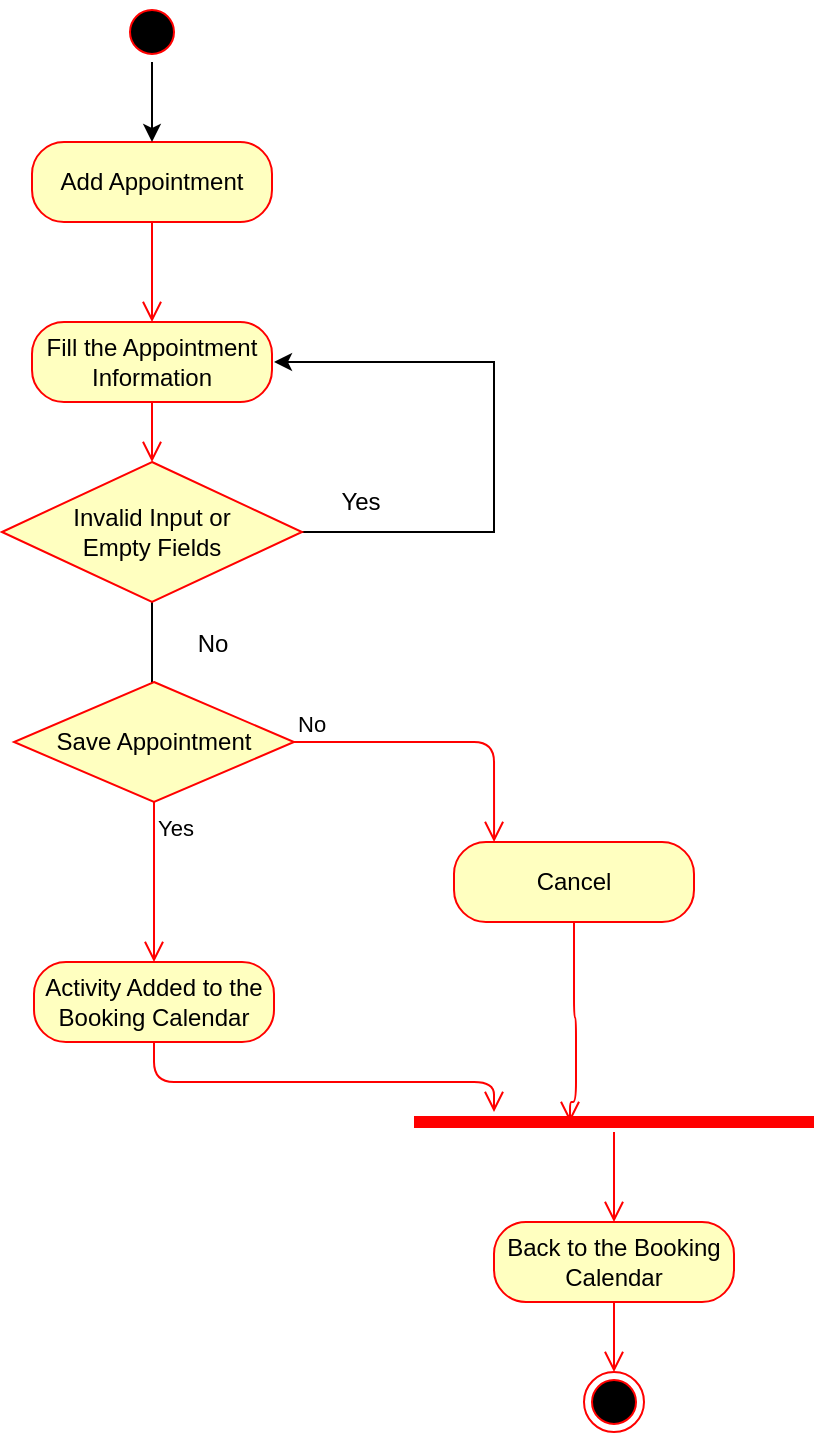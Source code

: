 <mxfile version="13.0.8" type="github"><diagram id="Lk74XoYKnYpU-4dZqS-C" name="Page-1"><mxGraphModel dx="782" dy="469" grid="1" gridSize="10" guides="1" tooltips="1" connect="1" arrows="1" fold="1" page="1" pageScale="1" pageWidth="827" pageHeight="1169" math="0" shadow="0"><root><mxCell id="0"/><mxCell id="1" parent="0"/><mxCell id="1xcK4z-7fmxsR_L0OcB_-3" style="edgeStyle=orthogonalEdgeStyle;rounded=0;orthogonalLoop=1;jettySize=auto;html=1;exitX=0.5;exitY=1;exitDx=0;exitDy=0;" edge="1" parent="1"><mxGeometry relative="1" as="geometry"><mxPoint x="410" y="100" as="sourcePoint"/><mxPoint x="410" y="100" as="targetPoint"/></mxGeometry></mxCell><mxCell id="1xcK4z-7fmxsR_L0OcB_-4" value="Add Appointment" style="rounded=1;whiteSpace=wrap;html=1;arcSize=40;fontColor=#000000;fillColor=#ffffc0;strokeColor=#ff0000;" vertex="1" parent="1"><mxGeometry x="339" y="100" width="120" height="40" as="geometry"/></mxCell><mxCell id="1xcK4z-7fmxsR_L0OcB_-5" value="" style="edgeStyle=orthogonalEdgeStyle;html=1;verticalAlign=bottom;endArrow=open;endSize=8;strokeColor=#ff0000;" edge="1" source="1xcK4z-7fmxsR_L0OcB_-4" parent="1"><mxGeometry relative="1" as="geometry"><mxPoint x="399" y="190" as="targetPoint"/></mxGeometry></mxCell><mxCell id="1xcK4z-7fmxsR_L0OcB_-12" value="" style="edgeStyle=orthogonalEdgeStyle;rounded=0;orthogonalLoop=1;jettySize=auto;html=1;entryX=0.5;entryY=0;entryDx=0;entryDy=0;" edge="1" parent="1" source="1xcK4z-7fmxsR_L0OcB_-6" target="1xcK4z-7fmxsR_L0OcB_-4"><mxGeometry relative="1" as="geometry"><mxPoint x="399" y="90" as="targetPoint"/></mxGeometry></mxCell><mxCell id="1xcK4z-7fmxsR_L0OcB_-6" value="" style="ellipse;html=1;shape=startState;fillColor=#000000;strokeColor=#ff0000;" vertex="1" parent="1"><mxGeometry x="384" y="30" width="30" height="30" as="geometry"/></mxCell><mxCell id="1xcK4z-7fmxsR_L0OcB_-15" value="Fill the Appointment Information" style="rounded=1;whiteSpace=wrap;html=1;arcSize=40;fontColor=#000000;fillColor=#ffffc0;strokeColor=#ff0000;" vertex="1" parent="1"><mxGeometry x="339" y="190" width="120" height="40" as="geometry"/></mxCell><mxCell id="1xcK4z-7fmxsR_L0OcB_-16" value="" style="edgeStyle=orthogonalEdgeStyle;html=1;verticalAlign=bottom;endArrow=open;endSize=8;strokeColor=#ff0000;" edge="1" source="1xcK4z-7fmxsR_L0OcB_-15" parent="1" target="1xcK4z-7fmxsR_L0OcB_-18"><mxGeometry relative="1" as="geometry"><mxPoint x="399" y="280" as="targetPoint"/></mxGeometry></mxCell><mxCell id="1xcK4z-7fmxsR_L0OcB_-19" style="edgeStyle=orthogonalEdgeStyle;rounded=0;orthogonalLoop=1;jettySize=auto;html=1;" edge="1" parent="1" source="1xcK4z-7fmxsR_L0OcB_-18"><mxGeometry relative="1" as="geometry"><mxPoint x="460" y="210" as="targetPoint"/><Array as="points"><mxPoint x="570" y="295"/><mxPoint x="570" y="210"/></Array></mxGeometry></mxCell><mxCell id="1xcK4z-7fmxsR_L0OcB_-22" style="edgeStyle=orthogonalEdgeStyle;rounded=0;orthogonalLoop=1;jettySize=auto;html=1;" edge="1" parent="1" source="1xcK4z-7fmxsR_L0OcB_-18"><mxGeometry relative="1" as="geometry"><mxPoint x="399" y="400" as="targetPoint"/></mxGeometry></mxCell><mxCell id="1xcK4z-7fmxsR_L0OcB_-18" value="Invalid Input or &lt;br&gt;Empty Fields" style="rhombus;whiteSpace=wrap;html=1;fillColor=#ffffc0;strokeColor=#ff0000;" vertex="1" parent="1"><mxGeometry x="324" y="260" width="150" height="70" as="geometry"/></mxCell><mxCell id="1xcK4z-7fmxsR_L0OcB_-21" value="Yes" style="text;html=1;align=center;verticalAlign=middle;resizable=0;points=[];autosize=1;" vertex="1" parent="1"><mxGeometry x="488" y="270" width="30" height="20" as="geometry"/></mxCell><mxCell id="1xcK4z-7fmxsR_L0OcB_-23" value="No" style="text;html=1;align=center;verticalAlign=middle;resizable=0;points=[];autosize=1;" vertex="1" parent="1"><mxGeometry x="414" y="341" width="30" height="20" as="geometry"/></mxCell><mxCell id="1xcK4z-7fmxsR_L0OcB_-39" value="Save Appointment" style="rhombus;whiteSpace=wrap;html=1;fillColor=#ffffc0;strokeColor=#ff0000;" vertex="1" parent="1"><mxGeometry x="330" y="370" width="140" height="60" as="geometry"/></mxCell><mxCell id="1xcK4z-7fmxsR_L0OcB_-40" value="No" style="edgeStyle=orthogonalEdgeStyle;html=1;align=left;verticalAlign=bottom;endArrow=open;endSize=8;strokeColor=#ff0000;entryX=0.167;entryY=0;entryDx=0;entryDy=0;entryPerimeter=0;" edge="1" source="1xcK4z-7fmxsR_L0OcB_-39" parent="1" target="1xcK4z-7fmxsR_L0OcB_-42"><mxGeometry x="-1" relative="1" as="geometry"><mxPoint x="550" y="430" as="targetPoint"/></mxGeometry></mxCell><mxCell id="1xcK4z-7fmxsR_L0OcB_-41" value="Yes" style="edgeStyle=orthogonalEdgeStyle;html=1;align=left;verticalAlign=top;endArrow=open;endSize=8;strokeColor=#ff0000;" edge="1" source="1xcK4z-7fmxsR_L0OcB_-39" parent="1"><mxGeometry x="-1" relative="1" as="geometry"><mxPoint x="400" y="510" as="targetPoint"/></mxGeometry></mxCell><mxCell id="1xcK4z-7fmxsR_L0OcB_-42" value="Cancel" style="rounded=1;whiteSpace=wrap;html=1;arcSize=40;fontColor=#000000;fillColor=#ffffc0;strokeColor=#ff0000;" vertex="1" parent="1"><mxGeometry x="550" y="450" width="120" height="40" as="geometry"/></mxCell><mxCell id="1xcK4z-7fmxsR_L0OcB_-43" value="" style="edgeStyle=orthogonalEdgeStyle;html=1;verticalAlign=bottom;endArrow=open;endSize=8;strokeColor=#ff0000;" edge="1" source="1xcK4z-7fmxsR_L0OcB_-42" parent="1"><mxGeometry relative="1" as="geometry"><mxPoint x="608" y="590" as="targetPoint"/><Array as="points"><mxPoint x="610" y="538"/><mxPoint x="611" y="538"/><mxPoint x="611" y="580"/><mxPoint x="608" y="580"/></Array></mxGeometry></mxCell><mxCell id="1xcK4z-7fmxsR_L0OcB_-46" value="Activity Added to the Booking Calendar" style="rounded=1;whiteSpace=wrap;html=1;arcSize=40;fontColor=#000000;fillColor=#ffffc0;strokeColor=#ff0000;" vertex="1" parent="1"><mxGeometry x="340" y="510" width="120" height="40" as="geometry"/></mxCell><mxCell id="1xcK4z-7fmxsR_L0OcB_-47" value="" style="edgeStyle=orthogonalEdgeStyle;html=1;verticalAlign=bottom;endArrow=open;endSize=8;strokeColor=#ff0000;" edge="1" source="1xcK4z-7fmxsR_L0OcB_-46" parent="1" target="1xcK4z-7fmxsR_L0OcB_-48"><mxGeometry relative="1" as="geometry"><mxPoint x="560" y="570" as="targetPoint"/><Array as="points"><mxPoint x="400" y="570"/><mxPoint x="570" y="570"/></Array></mxGeometry></mxCell><mxCell id="1xcK4z-7fmxsR_L0OcB_-48" value="" style="shape=line;html=1;strokeWidth=6;strokeColor=#ff0000;" vertex="1" parent="1"><mxGeometry x="530" y="585" width="200" height="10" as="geometry"/></mxCell><mxCell id="1xcK4z-7fmxsR_L0OcB_-49" value="" style="edgeStyle=orthogonalEdgeStyle;html=1;verticalAlign=bottom;endArrow=open;endSize=8;strokeColor=#ff0000;" edge="1" source="1xcK4z-7fmxsR_L0OcB_-50" parent="1"><mxGeometry relative="1" as="geometry"><mxPoint x="630" y="665" as="targetPoint"/></mxGeometry></mxCell><mxCell id="1xcK4z-7fmxsR_L0OcB_-51" value="" style="edgeStyle=orthogonalEdgeStyle;html=1;verticalAlign=bottom;endArrow=open;endSize=8;strokeColor=#ff0000;" edge="1" source="1xcK4z-7fmxsR_L0OcB_-50" parent="1" target="1xcK4z-7fmxsR_L0OcB_-53"><mxGeometry relative="1" as="geometry"><mxPoint x="630" y="730" as="targetPoint"/></mxGeometry></mxCell><mxCell id="1xcK4z-7fmxsR_L0OcB_-50" value="Back to the Booking Calendar" style="rounded=1;whiteSpace=wrap;html=1;arcSize=40;fontColor=#000000;fillColor=#ffffc0;strokeColor=#ff0000;" vertex="1" parent="1"><mxGeometry x="570" y="640" width="120" height="40" as="geometry"/></mxCell><mxCell id="1xcK4z-7fmxsR_L0OcB_-52" value="" style="edgeStyle=orthogonalEdgeStyle;html=1;verticalAlign=bottom;endArrow=open;endSize=8;strokeColor=#ff0000;" edge="1" parent="1" source="1xcK4z-7fmxsR_L0OcB_-48" target="1xcK4z-7fmxsR_L0OcB_-50"><mxGeometry relative="1" as="geometry"><mxPoint x="630" y="665" as="targetPoint"/><mxPoint x="630" y="595" as="sourcePoint"/></mxGeometry></mxCell><mxCell id="1xcK4z-7fmxsR_L0OcB_-53" value="" style="ellipse;html=1;shape=endState;fillColor=#000000;strokeColor=#ff0000;" vertex="1" parent="1"><mxGeometry x="615" y="715" width="30" height="30" as="geometry"/></mxCell></root></mxGraphModel></diagram></mxfile>